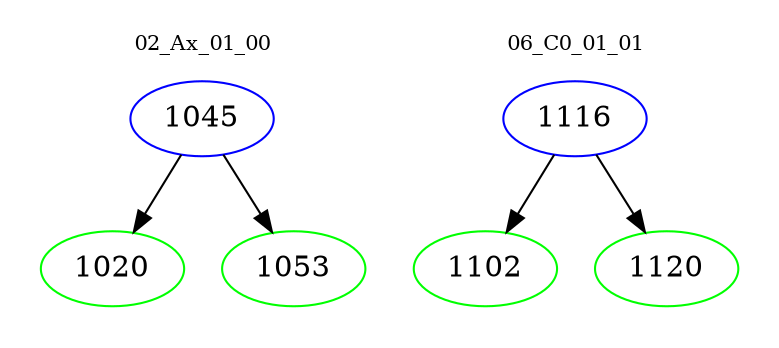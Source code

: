 digraph{
subgraph cluster_0 {
color = white
label = "02_Ax_01_00";
fontsize=10;
T0_1045 [label="1045", color="blue"]
T0_1045 -> T0_1020 [color="black"]
T0_1020 [label="1020", color="green"]
T0_1045 -> T0_1053 [color="black"]
T0_1053 [label="1053", color="green"]
}
subgraph cluster_1 {
color = white
label = "06_C0_01_01";
fontsize=10;
T1_1116 [label="1116", color="blue"]
T1_1116 -> T1_1102 [color="black"]
T1_1102 [label="1102", color="green"]
T1_1116 -> T1_1120 [color="black"]
T1_1120 [label="1120", color="green"]
}
}
